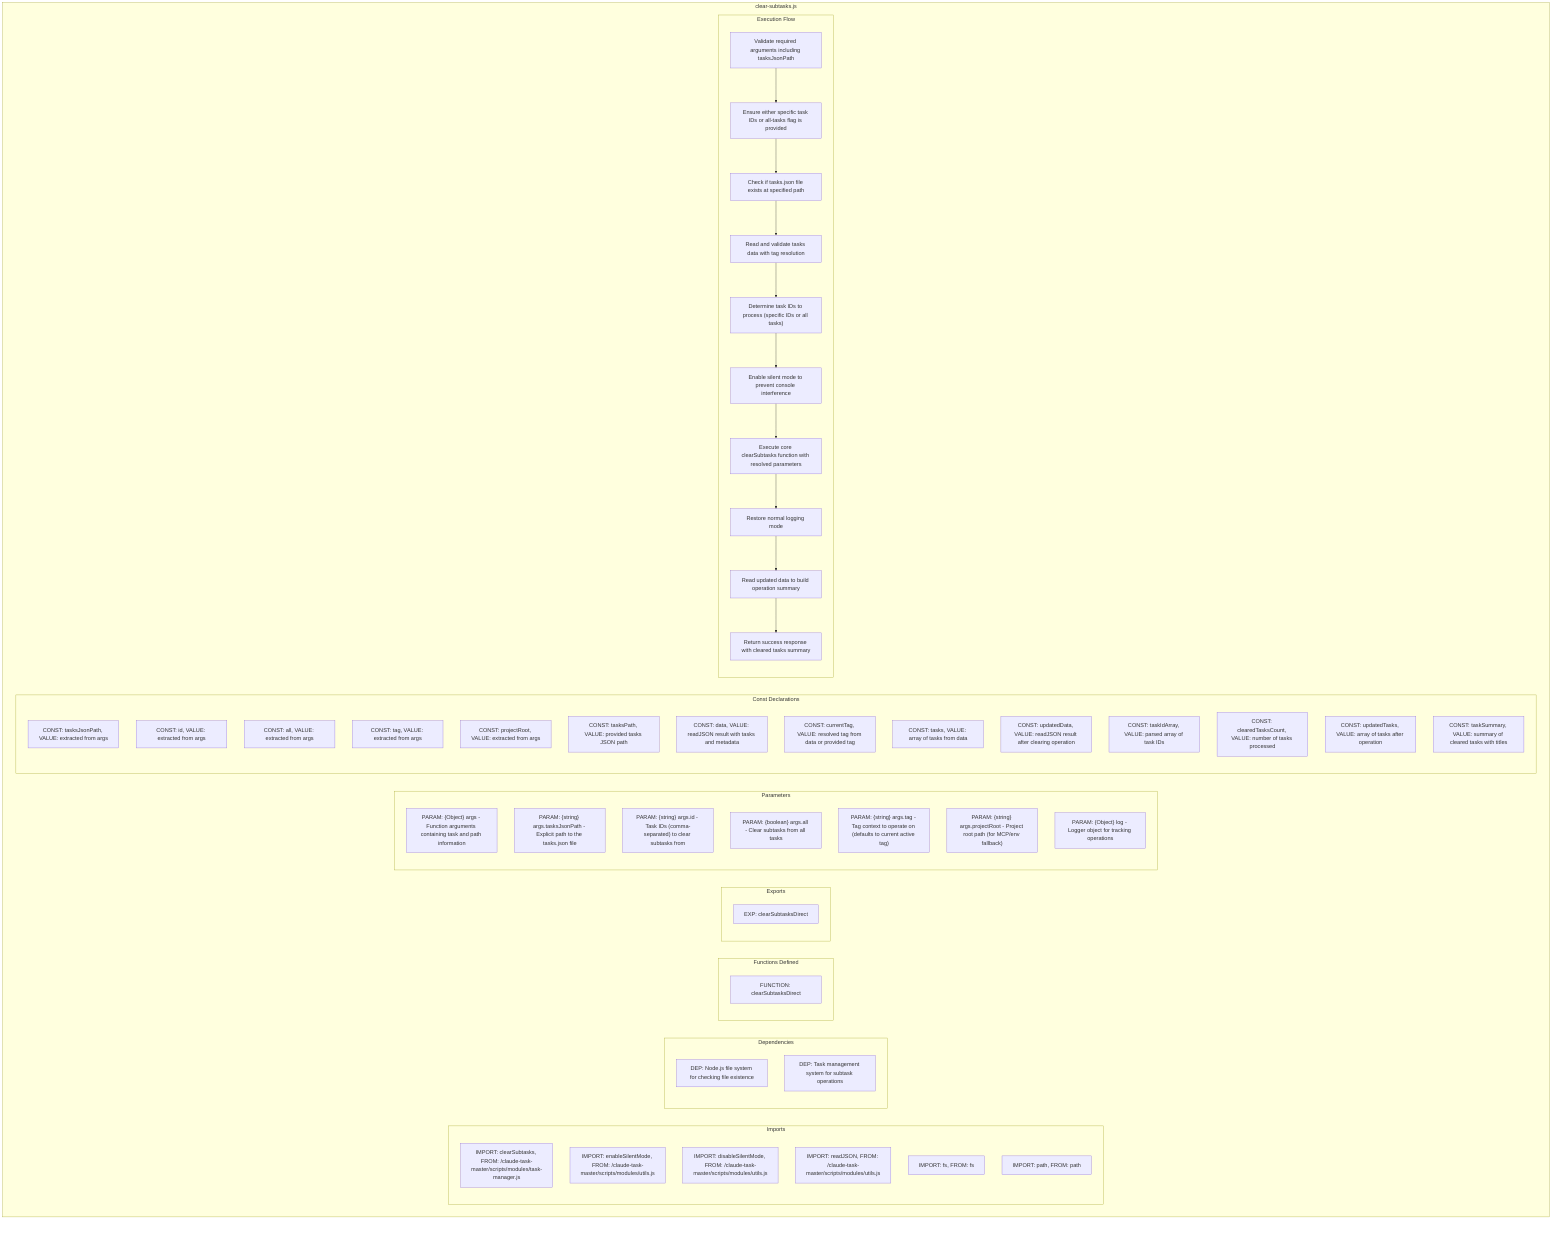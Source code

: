 flowchart TB
    subgraph Imports["Imports"]
        I1["IMPORT: clearSubtasks, FROM: /claude-task-master/scripts/modules/task-manager.js"]
        I2["IMPORT: enableSilentMode, FROM: /claude-task-master/scripts/modules/utils.js"]
        I3["IMPORT: disableSilentMode, FROM: /claude-task-master/scripts/modules/utils.js"]
        I4["IMPORT: readJSON, FROM: /claude-task-master/scripts/modules/utils.js"]
        I5["IMPORT: fs, FROM: fs"]
        I6["IMPORT: path, FROM: path"]
    end
    
    subgraph Dependencies["Dependencies"]
        D1["DEP: Node.js file system for checking file existence"]
        D2["DEP: Task management system for subtask operations"]
    end
    
    subgraph FunctionsDefined["Functions Defined"]
        FU1["FUNCTION: clearSubtasksDirect"]
    end
    
    subgraph Exports["Exports"]
        E1["EXP: clearSubtasksDirect"]
    end
    
    subgraph Parameters["Parameters"]
        P1["PARAM: {Object} args - Function arguments containing task and path information"]
        P2["PARAM: {string} args.tasksJsonPath - Explicit path to the tasks.json file"]
        P3["PARAM: {string} args.id - Task IDs (comma-separated) to clear subtasks from"]
        P4["PARAM: {boolean} args.all - Clear subtasks from all tasks"]
        P5["PARAM: {string} args.tag - Tag context to operate on (defaults to current active tag)"]
        P6["PARAM: {string} args.projectRoot - Project root path (for MCP/env fallback)"]
        P7["PARAM: {Object} log - Logger object for tracking operations"]
    end
    
    subgraph Constants["Const Declarations"]
        C1["CONST: tasksJsonPath, VALUE: extracted from args"]
        C2["CONST: id, VALUE: extracted from args"]
        C3["CONST: all, VALUE: extracted from args"]
        C4["CONST: tag, VALUE: extracted from args"]
        C5["CONST: projectRoot, VALUE: extracted from args"]
        C6["CONST: tasksPath, VALUE: provided tasks JSON path"]
        C7["CONST: data, VALUE: readJSON result with tasks and metadata"]
        C8["CONST: currentTag, VALUE: resolved tag from data or provided tag"]
        C9["CONST: tasks, VALUE: array of tasks from data"]
        C10["CONST: updatedData, VALUE: readJSON result after clearing operation"]
        C11["CONST: taskIdArray, VALUE: parsed array of task IDs"]
        C12["CONST: clearedTasksCount, VALUE: number of tasks processed"]
        C13["CONST: updatedTasks, VALUE: array of tasks after operation"]
        C14["CONST: taskSummary, VALUE: summary of cleared tasks with titles"]
    end
    
    subgraph ExecutionFlow["Execution Flow"]
        FL1["Validate required arguments including tasksJsonPath"]
        FL2["Ensure either specific task IDs or all-tasks flag is provided"]
        FL3["Check if tasks.json file exists at specified path"]
        FL4["Read and validate tasks data with tag resolution"]
        FL5["Determine task IDs to process (specific IDs or all tasks)"]
        FL6["Enable silent mode to prevent console interference"]
        FL7["Execute core clearSubtasks function with resolved parameters"]
        FL8["Restore normal logging mode"]
        FL9["Read updated data to build operation summary"]
        FL10["Return success response with cleared tasks summary"]
    end
    
    subgraph clearSubtasks["clear-subtasks.js"]
        Imports
        Dependencies
        FunctionsDefined
        Exports
        Parameters
        Constants
        ExecutionFlow
    end
    
    FL1 --> FL2
    FL2 --> FL3
    FL3 --> FL4
    FL4 --> FL5
    FL5 --> FL6
    FL6 --> FL7
    FL7 --> FL8
    FL8 --> FL9
    FL9 --> FL10